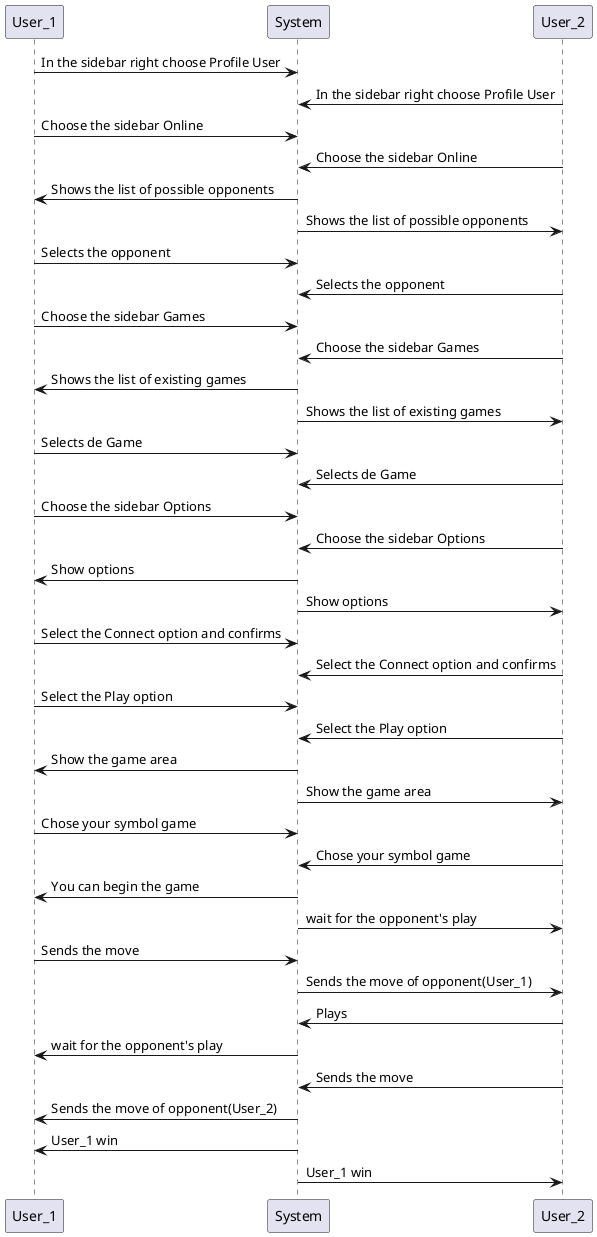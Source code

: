 @startuml doc-files/IPC07_2_Analysis.png
User_1 -> System: In the sidebar right choose Profile User
User_2 -> System: In the sidebar right choose Profile User
User_1 -> System: Choose the sidebar Online
User_2 -> System: Choose the sidebar Online
System -> User_1: Shows the list of possible opponents
System -> User_2: Shows the list of possible opponents
User_1 -> System: Selects the opponent
User_2 -> System: Selects the opponent
User_1 -> System: Choose the sidebar Games
User_2 -> System: Choose the sidebar Games
System -> User_1: Shows the list of existing games
System -> User_2: Shows the list of existing games
User_1 -> System: Selects de Game
User_2 -> System: Selects de Game
User_1 -> System: Choose the sidebar Options
User_2 -> System: Choose the sidebar Options
System -> User_1: Show options
System -> User_2: Show options
User_1 -> System: Select the Connect option and confirms
User_2 -> System: Select the Connect option and confirms
User_1 -> System: Select the Play option
User_2 -> System: Select the Play option
System -> User_1: Show the game area
System -> User_2: Show the game area
User_1 -> System: Chose your symbol game
User_2 -> System: Chose your symbol game
System -> User_1: You can begin the game
System -> User_2: wait for the opponent's play
User_1 -> System: Sends the move
System -> User_2: Sends the move of opponent(User_1)
User_2 -> System: Plays
System -> User_1: wait for the opponent's play
User_2 -> System: Sends the move
System -> User_1: Sends the move of opponent(User_2)
System -> User_1: User_1 win
System -> User_2: User_1 win
@enduml
